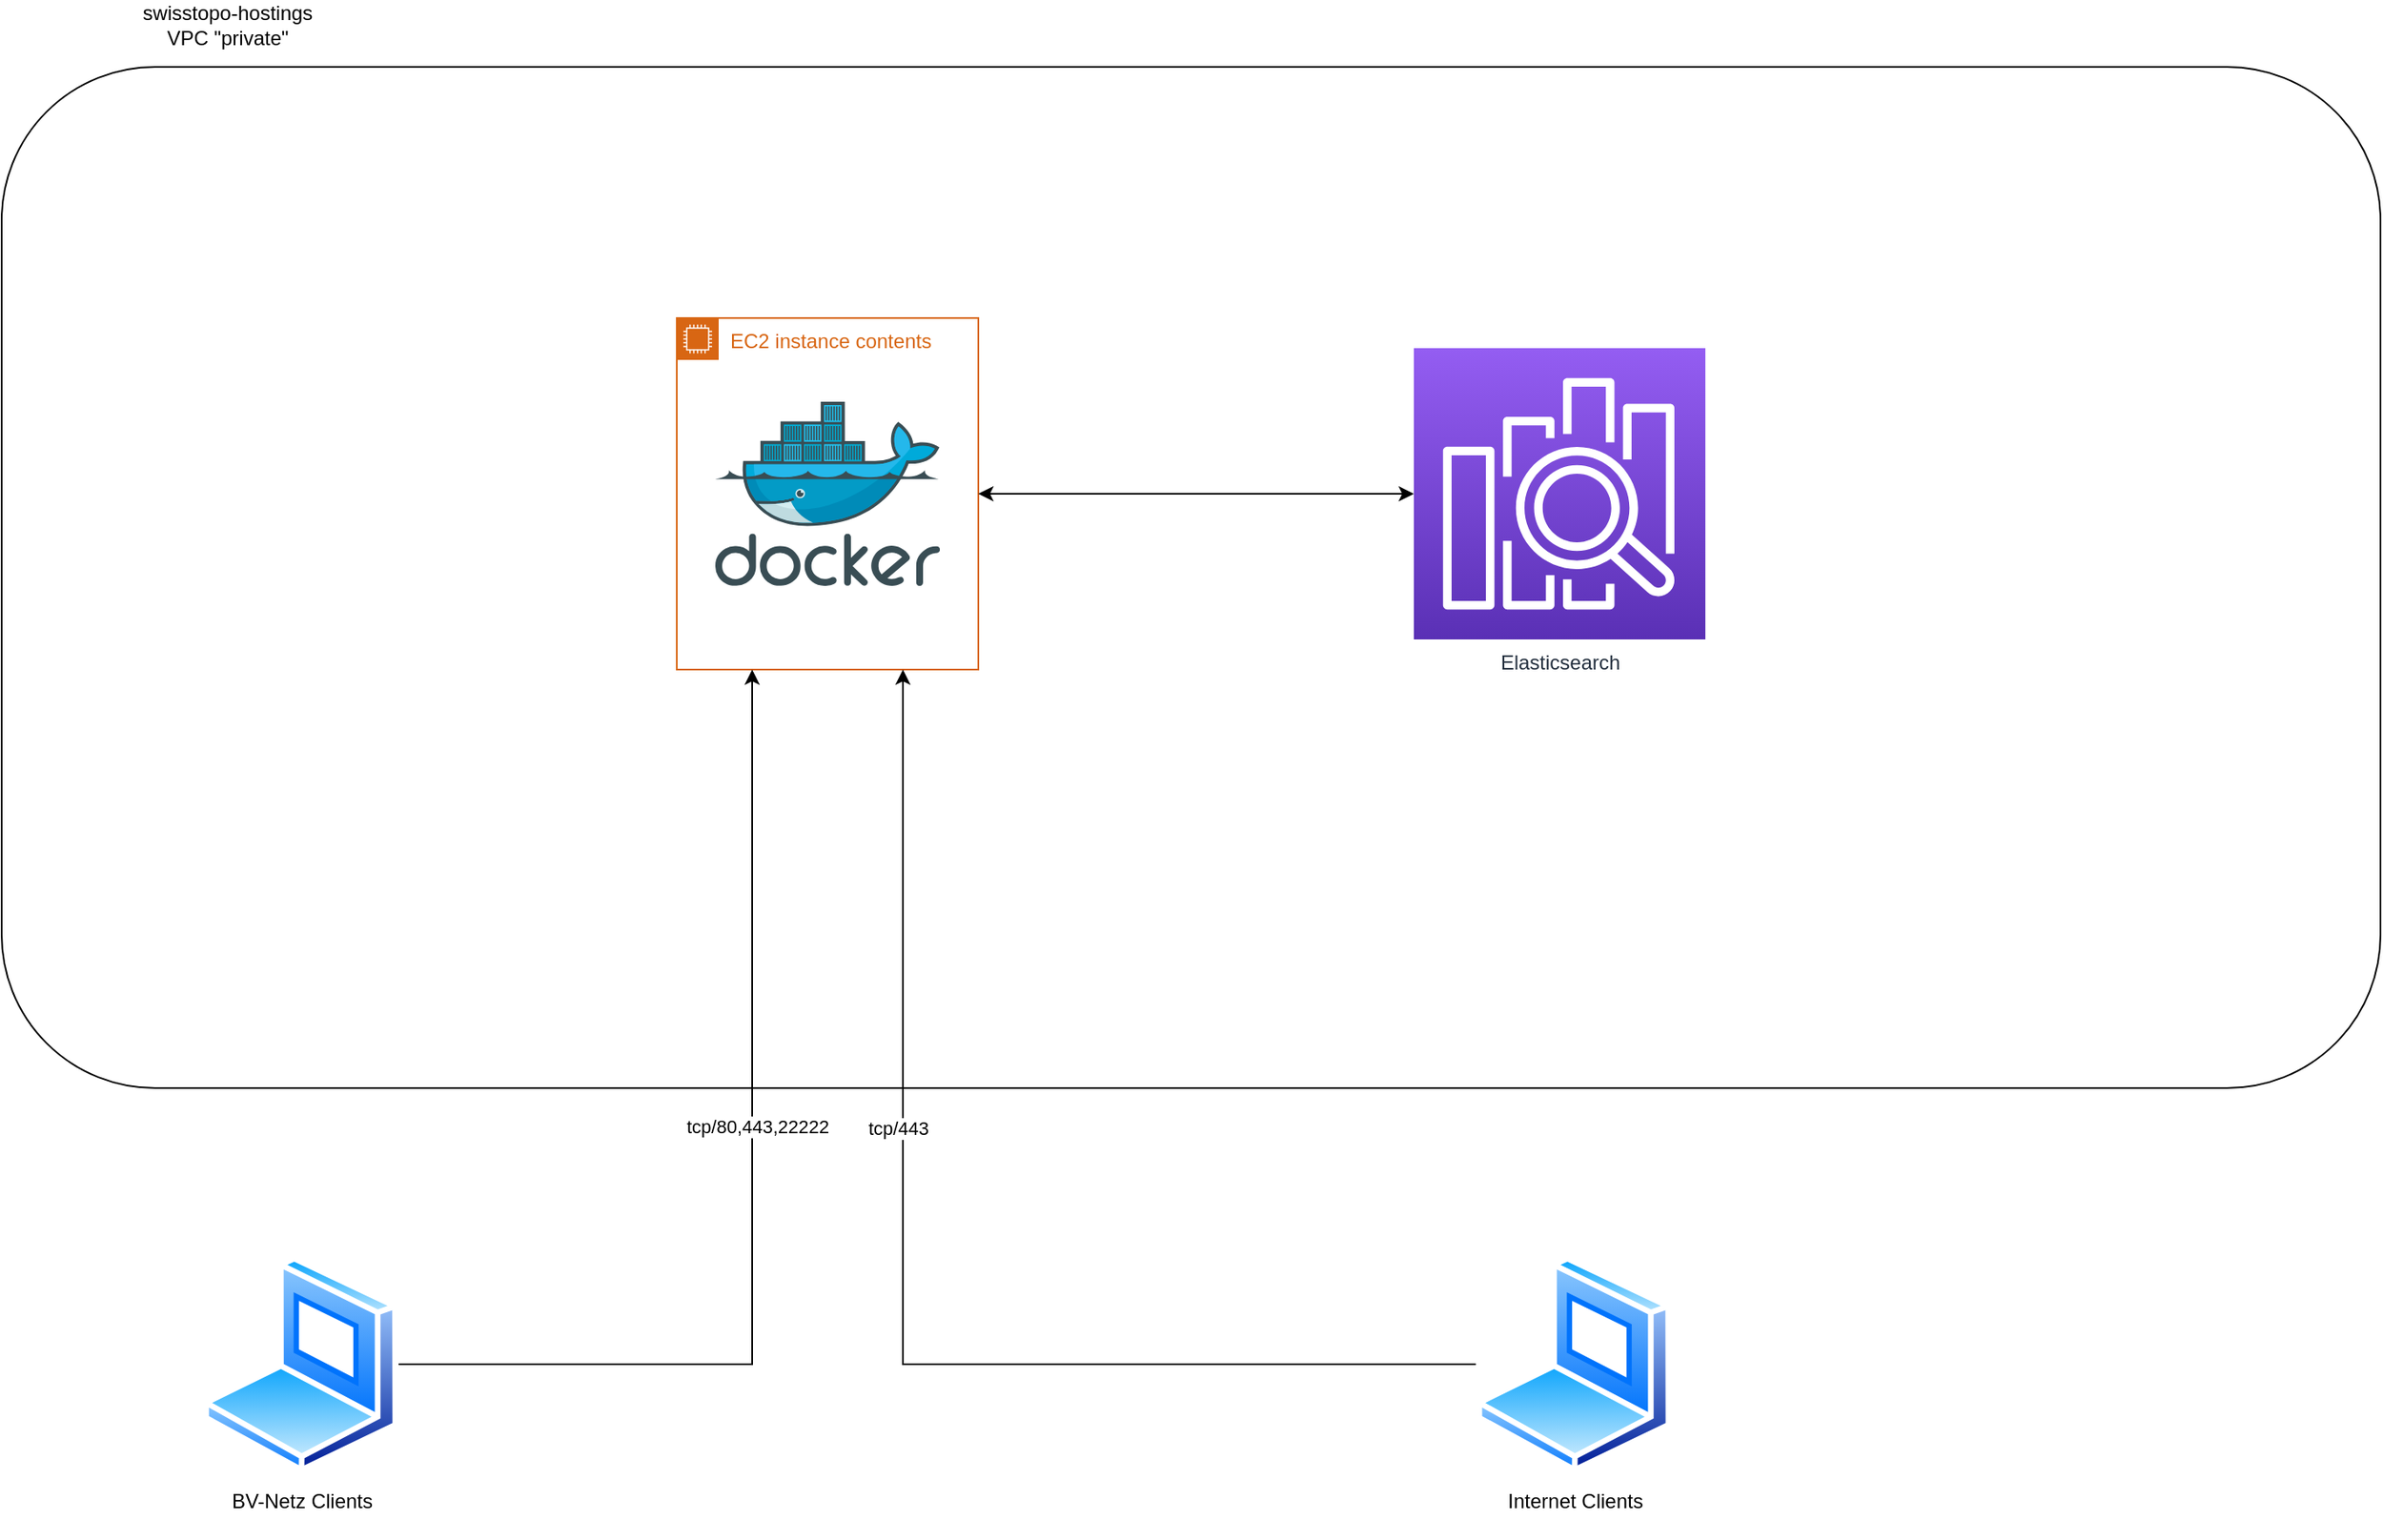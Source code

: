 <mxfile version="15.5.6" type="device"><diagram id="YkLJPpQEIl2ll_c3mYXX" name="Page-1"><mxGraphModel dx="1715" dy="931" grid="1" gridSize="10" guides="1" tooltips="1" connect="1" arrows="1" fold="1" page="1" pageScale="1" pageWidth="850" pageHeight="1100" math="0" shadow="0"><root><mxCell id="0"/><mxCell id="1" parent="0"/><mxCell id="-2q5K7Rc_xjkQxXkNreX-3" value="" style="rounded=1;whiteSpace=wrap;html=1;" vertex="1" parent="1"><mxGeometry x="160" y="110" width="1420" height="610" as="geometry"/></mxCell><mxCell id="-2q5K7Rc_xjkQxXkNreX-4" value="&lt;div&gt;swisstopo-hostings&lt;/div&gt;&lt;div&gt;VPC &quot;private&quot;&lt;br&gt;&lt;/div&gt;" style="text;html=1;strokeColor=none;fillColor=none;align=center;verticalAlign=middle;whiteSpace=wrap;rounded=0;" vertex="1" parent="1"><mxGeometry x="240" y="70" width="110" height="30" as="geometry"/></mxCell><mxCell id="-2q5K7Rc_xjkQxXkNreX-8" value="" style="group" vertex="1" connectable="0" parent="1"><mxGeometry x="563" y="260" width="180" height="210" as="geometry"/></mxCell><mxCell id="-2q5K7Rc_xjkQxXkNreX-5" value="EC2 instance contents" style="points=[[0,0],[0.25,0],[0.5,0],[0.75,0],[1,0],[1,0.25],[1,0.5],[1,0.75],[1,1],[0.75,1],[0.5,1],[0.25,1],[0,1],[0,0.75],[0,0.5],[0,0.25]];outlineConnect=0;gradientColor=none;html=1;whiteSpace=wrap;fontSize=12;fontStyle=0;shape=mxgraph.aws4.group;grIcon=mxgraph.aws4.group_ec2_instance_contents;strokeColor=#D86613;fillColor=none;verticalAlign=top;align=left;spacingLeft=30;fontColor=#D86613;dashed=0;" vertex="1" parent="-2q5K7Rc_xjkQxXkNreX-8"><mxGeometry width="180" height="210" as="geometry"/></mxCell><mxCell id="-2q5K7Rc_xjkQxXkNreX-6" value="" style="sketch=0;aspect=fixed;html=1;points=[];align=center;image;fontSize=12;image=img/lib/mscae/Docker.svg;" vertex="1" parent="-2q5K7Rc_xjkQxXkNreX-8"><mxGeometry x="22.93" y="50" width="134.15" height="110" as="geometry"/></mxCell><mxCell id="-2q5K7Rc_xjkQxXkNreX-9" value="&lt;div&gt;Elasticsearch&lt;/div&gt;" style="sketch=0;points=[[0,0,0],[0.25,0,0],[0.5,0,0],[0.75,0,0],[1,0,0],[0,1,0],[0.25,1,0],[0.5,1,0],[0.75,1,0],[1,1,0],[0,0.25,0],[0,0.5,0],[0,0.75,0],[1,0.25,0],[1,0.5,0],[1,0.75,0]];outlineConnect=0;fontColor=#232F3E;gradientColor=#945DF2;gradientDirection=north;fillColor=#5A30B5;strokeColor=#ffffff;dashed=0;verticalLabelPosition=bottom;verticalAlign=top;align=center;html=1;fontSize=12;fontStyle=0;aspect=fixed;shape=mxgraph.aws4.resourceIcon;resIcon=mxgraph.aws4.elasticsearch_service;" vertex="1" parent="1"><mxGeometry x="1003" y="278" width="174" height="174" as="geometry"/></mxCell><mxCell id="-2q5K7Rc_xjkQxXkNreX-10" style="edgeStyle=orthogonalEdgeStyle;rounded=0;orthogonalLoop=1;jettySize=auto;html=1;startArrow=classic;startFill=1;" edge="1" parent="1" source="-2q5K7Rc_xjkQxXkNreX-5" target="-2q5K7Rc_xjkQxXkNreX-9"><mxGeometry relative="1" as="geometry"/></mxCell><mxCell id="-2q5K7Rc_xjkQxXkNreX-14" style="edgeStyle=orthogonalEdgeStyle;rounded=0;orthogonalLoop=1;jettySize=auto;html=1;startArrow=none;startFill=0;entryX=0.25;entryY=1;entryDx=0;entryDy=0;" edge="1" parent="1" source="-2q5K7Rc_xjkQxXkNreX-13" target="-2q5K7Rc_xjkQxXkNreX-5"><mxGeometry relative="1" as="geometry"><mxPoint x="870" y="760" as="targetPoint"/></mxGeometry></mxCell><mxCell id="-2q5K7Rc_xjkQxXkNreX-15" value="tcp/80,443,22222" style="edgeLabel;html=1;align=center;verticalAlign=middle;resizable=0;points=[];" vertex="1" connectable="0" parent="-2q5K7Rc_xjkQxXkNreX-14"><mxGeometry x="0.129" y="-3" relative="1" as="geometry"><mxPoint as="offset"/></mxGeometry></mxCell><mxCell id="-2q5K7Rc_xjkQxXkNreX-13" value="&lt;div&gt;BV-Netz Clients&lt;/div&gt;&lt;div&gt;&lt;br&gt;&lt;/div&gt;" style="aspect=fixed;perimeter=ellipsePerimeter;html=1;align=center;shadow=0;dashed=0;spacingTop=3;image;image=img/lib/active_directory/laptop_client.svg;" vertex="1" parent="1"><mxGeometry x="280" y="820" width="117" height="130" as="geometry"/></mxCell><mxCell id="-2q5K7Rc_xjkQxXkNreX-17" style="edgeStyle=orthogonalEdgeStyle;rounded=0;orthogonalLoop=1;jettySize=auto;html=1;entryX=0.75;entryY=1;entryDx=0;entryDy=0;startArrow=none;startFill=0;" edge="1" parent="1" source="-2q5K7Rc_xjkQxXkNreX-16" target="-2q5K7Rc_xjkQxXkNreX-5"><mxGeometry relative="1" as="geometry"/></mxCell><mxCell id="-2q5K7Rc_xjkQxXkNreX-19" value="tcp/443" style="edgeLabel;html=1;align=center;verticalAlign=middle;resizable=0;points=[];" vertex="1" connectable="0" parent="-2q5K7Rc_xjkQxXkNreX-17"><mxGeometry x="0.276" y="3" relative="1" as="geometry"><mxPoint as="offset"/></mxGeometry></mxCell><mxCell id="-2q5K7Rc_xjkQxXkNreX-16" value="Internet Clients" style="aspect=fixed;perimeter=ellipsePerimeter;html=1;align=center;shadow=0;dashed=0;spacingTop=3;image;image=img/lib/active_directory/laptop_client.svg;" vertex="1" parent="1"><mxGeometry x="1040" y="820" width="117" height="130" as="geometry"/></mxCell></root></mxGraphModel></diagram></mxfile>